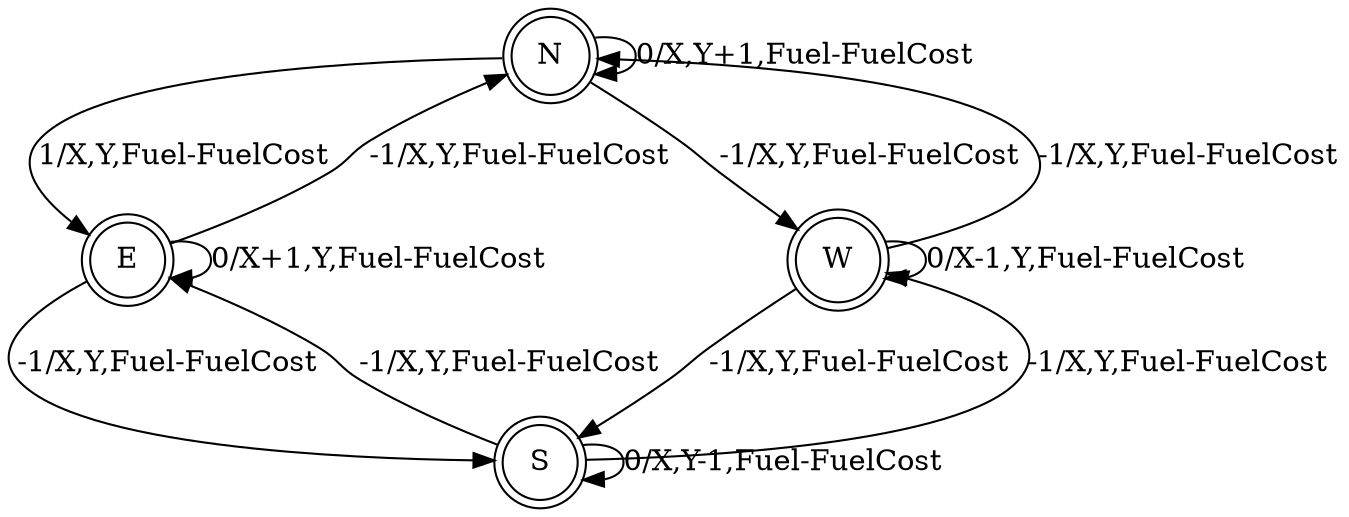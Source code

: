 digraph robot {
    /* Entities */
    north [label="N", shape="doublecircle"]
    east [label="E", shape="doublecircle"]
    south [label="S", shape="doublecircle"]
    west [label="W", shape="doublecircle"]
       
    /* Relationships */
    north -> north[label="0/X,Y+1,Fuel-FuelCost"]
    east -> east[label="0/X+1,Y,Fuel-FuelCost"]
    south -> south[label="0/X,Y-1,Fuel-FuelCost"]
    west -> west[label="0/X-1,Y,Fuel-FuelCost"]

    north -> east[label="1/X,Y,Fuel-FuelCost"]
    east -> south[label="-1/X,Y,Fuel-FuelCost"]
    south -> west[label="-1/X,Y,Fuel-FuelCost"]
    west -> north[label="-1/X,Y,Fuel-FuelCost"]

    north -> west[label="-1/X,Y,Fuel-FuelCost"]
    west -> south[label="-1/X,Y,Fuel-FuelCost"]
    south -> east[label="-1/X,Y,Fuel-FuelCost"]
    east -> north[label="-1/X,Y,Fuel-FuelCost"]

    /* Ranks */
    { rank=same; east; west; };
}